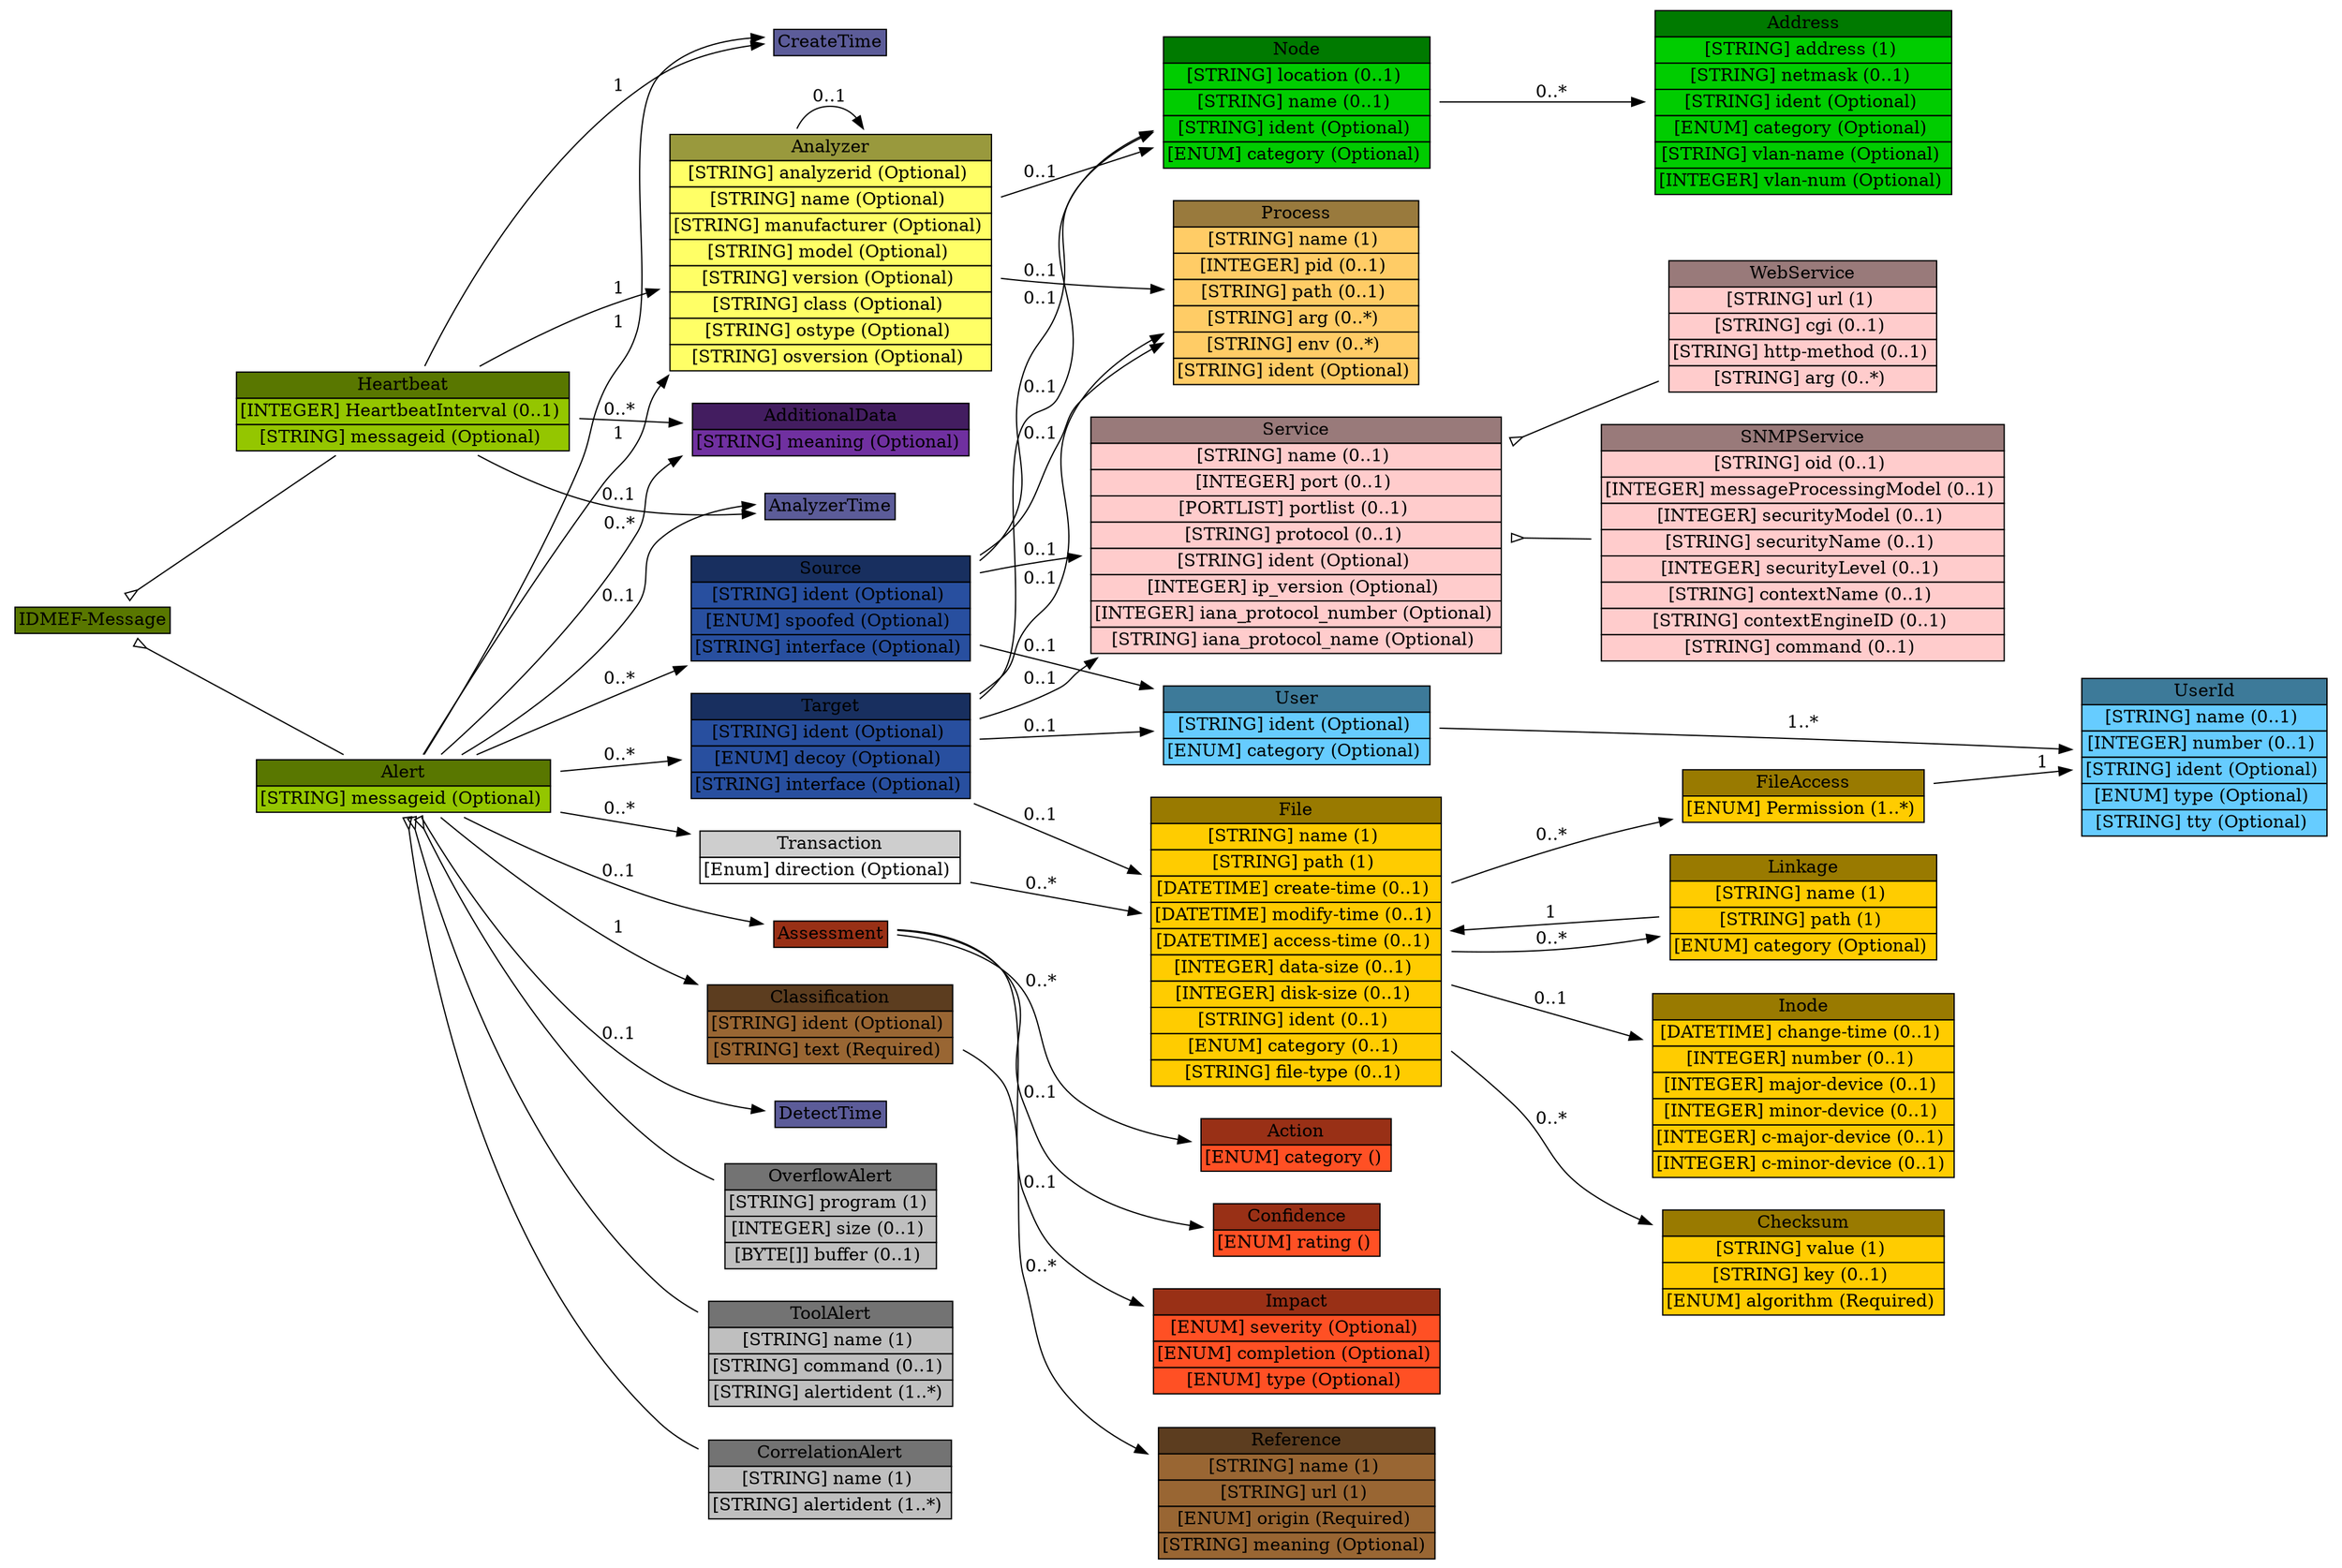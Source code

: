 digraph "IDMEF-Message" {
	graph [rankdir=LR];
	node [label="\N"];
	graph [bb="0,0,1806,1196"];
	"IDMEF-Message" [label=<<table BORDER="0" CELLBORDER="1" CELLSPACING="0"> <tr > <td BGCOLOR="#597700" HREF="#" TITLE="All IDMEF messages are instances of the IDMEF-Message class; it is the top-level class of the IDMEF data model, as well as the IDMEF DTD. There are currently two types (subclasses) of IDMEF-Message: Alert and Heartbeat. ">IDMEF-Message</td> </tr>" %</table>>, shape=plaintext, pos="66,763", width="1.8333", height="0.5"];
	Heartbeat [label=<<table BORDER="0" CELLBORDER="1" CELLSPACING="0"> <tr > <td BGCOLOR="#597700" HREF="#" TITLE="Analyzers use Heartbeat messages to indicate their current status to managers. Heartbeats are intended to be sent in a regular period, say, every ten minutes or every hour. The receipt of a Heartbeat message from an analyzer indicates to the manager that the analyzer is up and running; lack of a Heartbeat message (or more likely, lack of some number of consecutive Heartbeat messages) indicates that the analyzer or its network connection has failed. ">Heartbeat</td> </tr>" %<tr><td BGCOLOR="#94C600" HREF="#" TITLE="The interval in seconds at which heartbeats are generated.">[INTEGER] HeartbeatInterval (0..1) </td></tr>%<tr><td BGCOLOR="#94C600" HREF="#" TITLE="A unique identifier for the heartbeat; see Section 3.2.9.">[STRING] messageid (Optional) </td></tr>%</table>>, shape=plaintext, pos="306,879", width="3.7778", height="0.95833"];
	Analyzer [label=<<table BORDER="0" CELLBORDER="1" CELLSPACING="0"> <tr > <td BGCOLOR="#99993d" HREF="#" TITLE="The Analyzer class identifies the analyzer from which the Alert or Heartbeat message originates. Only one analyzer may be encoded for each alert or heartbeat, and that MUST be the analyzer at which the alert or heartbeat originated. Although the IDMEF data model does not prevent the use of hierarchical intrusion detection systems (where alerts get relayed up the tree), it does not provide any way to record the identity of the &quot;relay&quot; analyzers along the path from the originating analyzer to the manager that ultimately receives the alert. ">Analyzer</td> </tr>" %<tr><td BGCOLOR="#FFFF66" HREF="#" TITLE="(but see below).  A unique identifier for the analyzer; see Section 3.2.9.">[STRING] analyzerid (Optional) </td></tr>%<tr><td BGCOLOR="#FFFF66" HREF="#" TITLE="An explicit name for the analyzer that may be easier to understand than the analyzerid.">[STRING] name (Optional) </td></tr>%<tr><td BGCOLOR="#FFFF66" HREF="#" TITLE="The manufacturer of the analyzer software and/or hardware.">[STRING] manufacturer (Optional) </td></tr>%<tr><td BGCOLOR="#FFFF66" HREF="#" TITLE="The model name/number of the analyzer software and/or hardware.">[STRING] model (Optional) </td></tr>%<tr><td BGCOLOR="#FFFF66" HREF="#" TITLE="The version number of the analyzer software and/or hardware.">[STRING] version (Optional) </td></tr>%<tr><td BGCOLOR="#FFFF66" HREF="#" TITLE="The class of analyzer software and/or hardware.">[STRING] class (Optional) </td></tr>%<tr><td BGCOLOR="#FFFF66" HREF="#" TITLE="Operating system name.  On POSIX 1003.1 compliant systems, this is the value returned in utsname.sysname by the uname() system call, or the output of the &quot;uname -s&quot; command.">[STRING] ostype (Optional) </td></tr>%<tr><td BGCOLOR="#FFFF66" HREF="#" TITLE="Operating system version.  On POSIX 1003.1 compliant systems, this is the value returned in utsname.release by the uname() system call, or the output of the &quot;uname -r&quot; command.">[STRING] osversion (Optional) </td></tr>%</table>>, shape=plaintext, pos="638,995", width="3.6667", height="2.625"];
	"Node" [label=<<table BORDER="0" CELLBORDER="1" CELLSPACING="0"> <tr > <td BGCOLOR="#007a00" HREF="#" TITLE="The Node class is used to identify hosts and other network devices (routers, switches, etc.). ">Node</td> </tr>" %<tr><td BGCOLOR="#00CC00" HREF="#" TITLE="The location of the equipment.">[STRING] location (0..1) </td></tr>%<tr><td BGCOLOR="#00CC00" HREF="#" TITLE="The name of the equipment.  This information MUST be provided if no Address information is given.">[STRING] name (0..1) </td></tr>%<tr><td BGCOLOR="#00CC00" HREF="#" TITLE="A unique identifier for the node; see Section 3.2.9.">[STRING] ident (Optional) </td></tr>%<tr><td BGCOLOR="#00CC00" HREF="#" TITLE="The &quot;domain&quot; from which the name information was obtained, if relevant.  The permitted values for this attribute are shown in the table below.  The default value is &quot;unknown&quot;. (See also Section 10 for extensions to the table.)">[ENUM] category (Optional) </td></tr>%</table>>, shape=plaintext, pos="1001,1122", width="3.0278", height="1.5139"];
	Address [label=<<table BORDER="0" CELLBORDER="1" CELLSPACING="0"> <tr > <td BGCOLOR="#007a00" HREF="#" TITLE="The Address class is used to represent network, hardware, and application addresses. ">Address</td> </tr>" %<tr><td BGCOLOR="#00CC00" HREF="#" TITLE="The address information.  The format of this data is governed by the category attribute.">[STRING] address (1) </td></tr>%<tr><td BGCOLOR="#00CC00" HREF="#" TITLE="The network mask for the address, if appropriate.">[STRING] netmask (0..1) </td></tr>%<tr><td BGCOLOR="#00CC00" HREF="#" TITLE="A unique identifier for the address; see Section 3.2.9.">[STRING] ident (Optional) </td></tr>%<tr><td BGCOLOR="#00CC00" HREF="#" TITLE="The type of address represented.  The permitted values for this attribute are shown below.  The default value is &quot;unknown&quot;.  (See also Section 10.)">[ENUM] category (Optional) </td></tr>%<tr><td BGCOLOR="#00CC00" HREF="#" TITLE="The name of the Virtual LAN to which the address belongs.">[STRING] vlan-name (Optional) </td></tr>%<tr><td BGCOLOR="#00CC00" HREF="#" TITLE="The number of the Virtual LAN to which the address belongs.">[INTEGER] vlan-num (Optional) </td></tr>%</table>>, shape=plaintext, pos="1393,1122", width="3.3889", height="2.0694"];
	Process [label=<<table BORDER="0" CELLBORDER="1" CELLSPACING="0"> <tr > <td BGCOLOR="#997a3d" HREF="#" TITLE="The Process class is used to describe processes being executed on sources, targets, and analyzers. ">Process</td> </tr>" %<tr><td BGCOLOR="#FFCC66" HREF="#" TITLE="The name of the program being executed. This is a short name; path and argument information are provided elsewhere.">[STRING] name (1) </td></tr>%<tr><td BGCOLOR="#FFCC66" HREF="#" TITLE="The process identifier of the process.">[INTEGER] pid (0..1) </td></tr>%<tr><td BGCOLOR="#FFCC66" HREF="#" TITLE="The full path of the program being executed.">[STRING] path (0..1) </td></tr>%<tr><td BGCOLOR="#FFCC66" HREF="#" TITLE="A command-line argument to the program. Multiple arguments may be specified (they are assumed to have occurred in the same order they are provided) with multiple uses of arg.">[STRING] arg (0..*) </td></tr>%<tr><td BGCOLOR="#FFCC66" HREF="#" TITLE="An environment string associated with the process; generally of the format &quot;VARIABLE=value&quot;.  Multiple environment strings may be specified with multiple uses of env.">[STRING] env (0..*) </td></tr>%<tr><td BGCOLOR="#FFCC66" HREF="#" TITLE="A unique identifier for the process; see Section 3.2.9.">[STRING] ident (Optional) </td></tr>%</table>>, shape=plaintext, pos="1001,976", width="2.8611", height="2.0694"];
	CreateTime [label=<<table BORDER="0" CELLBORDER="1" CELLSPACING="0"> <tr > <td BGCOLOR="#5c5c99" HREF="#" TITLE="The CreateTime class is used to indicate the date and time the alert or heartbeat was created by the analyzer. ">CreateTime</td> </tr>" %</table>>, shape=plaintext, pos="638,1160", width="1.4167", height="0.5"];
	AnalyzerTime [label=<<table BORDER="0" CELLBORDER="1" CELLSPACING="0"> <tr > <td BGCOLOR="#5c5c99" HREF="#" TITLE="The AnalyzerTime class is used to indicate the current date and time on the analyzer. Its values should be filled in as late as possible in the message transmission process, ideally immediately before placing the message &quot;on the wire&quot;. ">AnalyzerTime</td> </tr>" %</table>>, shape=plaintext, pos="638,799", width="1.6389", height="0.5"];
	AdditionalData [label=<<table BORDER="0" CELLBORDER="1" CELLSPACING="0"> <tr > <td BGCOLOR="#431d60" HREF="#" TITLE="The AdditionalData class is used to provide information that cannot be represented by the data model. AdditionalData can be used to provide atomic data (integers, strings, etc.) in cases where only small amounts of additional information need to be sent; it can also be used to extend the data model and the DTD to support the transmission of complex data (such as packet headers). Detailed instructions for extending the data model and the DTD are provided in Section 5. ">AdditionalData</td> </tr>" %<tr><td BGCOLOR="#7030A0" HREF="#" TITLE="A string describing the meaning of the element content. These values will be vendor/implementation dependent; the method for ensuring that managers understand the strings sent by analyzers is outside the scope of this specification.  A list of acceptable meaning keywords is not within the scope of the document, although later versions may undertake to establish such a list.">[STRING] meaning (Optional) </td></tr>%</table>>, shape=plaintext, pos="638,859", width="3.1944", height="0.68056"];
	Alert [label=<<table BORDER="0" CELLBORDER="1" CELLSPACING="0"> <tr > <td BGCOLOR="#597700" HREF="#" TITLE="Generally, every time an analyzer detects an event that it has been configured to look for, it sends an Alert message to its manager(s). Depending on the analyzer, an Alert message may correspond to a single detected event or multiple detected events. Alerts occur asynchronously in response to outside events. ">Alert</td> </tr>" %<tr><td BGCOLOR="#94C600" HREF="#" TITLE="A unique identifier for the alert; see Section 3.2.9.">[STRING] messageid (Optional) </td></tr>%</table>>, shape=plaintext, pos="306,581", width="3.3611", height="0.68056"];
	OverflowAlert [label=<<table BORDER="0" CELLBORDER="1" CELLSPACING="0"> <tr > <td BGCOLOR="#737373" HREF="#" TITLE="The OverflowAlert carries additional information related to buffer overflow attacks. It is intended to enable an analyzer to provide the details of the overflow attack itself. ">OverflowAlert</td> </tr>" %<tr><td BGCOLOR="#BFBFBF" HREF="#" TITLE="The program that the overflow attack attempted to run (NOTE: this is not the program that was attacked).">[STRING] program (1) </td></tr>%<tr><td BGCOLOR="#BFBFBF" HREF="#" TITLE="The size, in bytes, of the overflow (i.e., the number of bytes the attacker sent).">[INTEGER] size (0..1) </td></tr>%<tr><td BGCOLOR="#BFBFBF" HREF="#" TITLE="Some or all of the overflow data itself (dependent on how much the analyzer can capture).">[BYTE[]] buffer (0..1) </td></tr>%</table>>, shape=plaintext, pos="638,247", width="2.4722", height="1.2361"];
	ToolAlert [label=<<table BORDER="0" CELLBORDER="1" CELLSPACING="0"> <tr > <td BGCOLOR="#737373" HREF="#" TITLE="The ToolAlert class carries additional information related to the use of attack tools or malevolent programs such as Trojan horses and can be used by the analyzer when it is able to identify these tools. It is intended to group one or more previously-sent alerts together, to say &quot;these alerts were all the result of someone using this tool&quot;. ">ToolAlert</td> </tr>" %<tr><td BGCOLOR="#BFBFBF" HREF="#" TITLE="The reason for grouping the alerts together, for example, the name of a particular tool.">[STRING] name (1) </td></tr>%<tr><td BGCOLOR="#BFBFBF" HREF="#" TITLE="The command or operation that the tool was asked to perform, for example, a BackOrifice ping.">[STRING] command (0..1) </td></tr>%<tr><td BGCOLOR="#BFBFBF" HREF="#" TITLE="The list of alert identifiers that are related to this alert.  Because alert identifiers are only unique across the alerts sent by a single analyzer, the optional &quot;analyzerid&quot; attribute of &quot;alertident&quot; should be used to identify the analyzer that a particular alert came from.  If the &quot;analyzerid&quot; is not provided, the alert is assumed to have come from the same analyzer that is sending the ToolAlert.">[STRING] alertident (1..*) </td></tr>%</table>>, shape=plaintext, pos="638,141", width="2.8333", height="1.2361"];
	CorrelationAlert [label=<<table BORDER="0" CELLBORDER="1" CELLSPACING="0"> <tr > <td BGCOLOR="#737373" HREF="#" TITLE="The CorrelationAlert class carries additional information related to the correlation of alert information. It is intended to group one or more previously-sent alerts together, to say &quot;these alerts are all related&quot;. ">CorrelationAlert</td> </tr>" %<tr><td BGCOLOR="#BFBFBF" HREF="#" TITLE="The reason for grouping the alerts together, for example, a particular correlation method.">[STRING] name (1) </td></tr>%<tr><td BGCOLOR="#BFBFBF" HREF="#" TITLE="The list of alert identifiers that are related to this alert.  Because alert identifiers are only unique across the alerts sent by a single analyzer, the optional &quot;analyzerid&quot; attribute of &quot;alertident&quot; should be used to identify the analyzer that a particular alert came from.  If the &quot;analyzerid&quot; is not provided, the alert is assumed to have come from the same analyzer that is sending the CorrelationAlert.">[STRING] alertident (1..*) </td></tr>%</table>>, shape=plaintext, pos="638,45", width="2.8333", height="0.95833"];
	Classification [label=<<table BORDER="0" CELLBORDER="1" CELLSPACING="0"> <tr > <td BGCOLOR="#5c3d1f" HREF="#" TITLE="The Classification class provides the &quot;name&quot; of an alert, or other information allowing the manager to determine what it is. This name is chosen by the alert provider. ">Classification</td> </tr>" %<tr><td BGCOLOR="#996633" HREF="#" TITLE="A unique identifier for this classification; see Section 3.2.9.">[STRING] ident (Optional) </td></tr>%<tr><td BGCOLOR="#996633" HREF="#" TITLE="A vendor-provided string identifying the Alert message.">[STRING] text (Required) </td></tr>%</table>>, shape=plaintext, pos="638,397", width="2.8611", height="0.95833"];
	Reference [label=<<table BORDER="0" CELLBORDER="1" CELLSPACING="0"> <tr > <td BGCOLOR="#5c3d1f" HREF="#" TITLE="The Reference class provides the &quot;name&quot; of an alert, or other information allowing the manager to determine what it is. ">Reference</td> </tr>" %<tr><td BGCOLOR="#996633" HREF="#" TITLE="The name of the alert, from one of the origins listed below.">[STRING] name (1) </td></tr>%<tr><td BGCOLOR="#996633" HREF="#" TITLE="A URL at which the manager (or the human operator of the manager) can find additional information about the alert.  The document pointed to by the URL may include an in-depth description of the attack, appropriate countermeasures, or other information deemed relevant by the vendor.">[STRING] url (1) </td></tr>%<tr><td BGCOLOR="#996633" HREF="#" TITLE="The source from which the name of the alert originates. The permitted values for this attribute are shown below.  The default value is &quot;unknown&quot;.  (See also Section 10.)">[ENUM] origin (Required) </td></tr>%<tr><td BGCOLOR="#996633" HREF="#" TITLE="The meaning of the reference, as understood by the alert provider.  This field is only valid if the value of the &lt;origin&gt; attribute is set to &quot;vendor-specific&quot; or &quot;user-specific&quot;.">[STRING] meaning (Optional) </td></tr>%</table>>, shape=plaintext, pos="1001,54", width="3.1944", height="1.5139"];
	DetectTime [label=<<table BORDER="0" CELLBORDER="1" CELLSPACING="0"> <tr > <td BGCOLOR="#5c5c99" HREF="#" TITLE="The DetectTime class is used to indicate the date and time that the event(s) producing an alert was detected by the analyzer. In the case of more than one event, it is the time that the first event was detected. (This may or may not be the same time as CreateTime; analyzers are not required to send alerts immediately upon detection). ">DetectTime</td> </tr>" %</table>>, shape=plaintext, pos="638,327", width="1.4167", height="0.5"];
	Source [label=<<table BORDER="0" CELLBORDER="1" CELLSPACING="0"> <tr > <td BGCOLOR="#182f5f" HREF="#" TITLE="The Source class contains information about the possible source(s) of the event(s) that generated an alert. An event may have more than one source (e.g., in a distributed denial-of-service attack). ">Source</td> </tr>" %<tr><td BGCOLOR="#284F9F" HREF="#" TITLE="A unique identifier for this source; see Section 3.2.9.">[STRING] ident (Optional) </td></tr>%<tr><td BGCOLOR="#284F9F" HREF="#" TITLE="An indication of whether the source is, as far as the analyzer can determine, a spoofed address used for hiding the real origin of the attack.  The permitted values for this attribute are shown below.  The default value is &quot;unknown&quot;.  (See also Section 10.)">[ENUM] spoofed (Optional) </td></tr>%<tr><td BGCOLOR="#284F9F" HREF="#" TITLE="May be used by a network-based analyzer with multiple interfaces to indicate which interface this source was seen on.">[STRING] interface (Optional) </td></tr>%</table>>, shape=plaintext, pos="638,719", width="3.1944", height="1.2361"];
	User [label=<<table BORDER="0" CELLBORDER="1" CELLSPACING="0"> <tr > <td BGCOLOR="#3d7a99" HREF="#" TITLE="The User class is used to describe users. It is primarily used as a &quot;container&quot; class for the UserId aggregate class, as shown in Figure 16. ">User</td> </tr>" %<tr><td BGCOLOR="#66CCFF" HREF="#" TITLE="A unique identifier for the user; see Section 3.2.9.">[STRING] ident (Optional) </td></tr>%<tr><td BGCOLOR="#66CCFF" HREF="#" TITLE="The type of user represented.  The permitted values for this attribute are shown below.  The default value is &quot;unknown&quot;. (See also Section 10.)">[ENUM] category (Optional) </td></tr>%</table>>, shape=plaintext, pos="1001,644", width="3.0278", height="0.95833"];
	UserId [label=<<table BORDER="0" CELLBORDER="1" CELLSPACING="0"> <tr > <td BGCOLOR="#3d7a99" HREF="#" TITLE="The UserId class provides specific information about a user. More than one UserId can be used within the User class to indicate attempts to transition from one user to another, or to provide complete information about a user&#39;s (or process&#39;) privileges. ">UserId</td> </tr>" %<tr><td BGCOLOR="#66CCFF" HREF="#" TITLE="A user or group name.">[STRING] name (0..1) </td></tr>%<tr><td BGCOLOR="#66CCFF" HREF="#" TITLE="A user or group number.">[INTEGER] number (0..1) </td></tr>%<tr><td BGCOLOR="#66CCFF" HREF="#" TITLE="A unique identifier for the user id, see Section 3.2.9.">[STRING] ident (Optional) </td></tr>%<tr><td BGCOLOR="#66CCFF" HREF="#" TITLE="The type of user information represented.  The permitted values for this attribute are shown below.  The default value is &quot;original-user&quot;.  (See also Section 10.)">[ENUM] type (Optional) </td></tr>%<tr><td BGCOLOR="#66CCFF" HREF="#" TITLE="The tty the user is using.">[STRING] tty (Optional) </td></tr>%</table>>, shape=plaintext, pos="1703,626", width="2.8611", height="1.7917"];
	Service [label=<<table BORDER="0" CELLBORDER="1" CELLSPACING="0"> <tr > <td BGCOLOR="#997a7a" HREF="#" TITLE="The Service class describes network services on sources and targets. It can identify services by name, port, and protocol. When Service occurs as an aggregate class of Source, it is understood that the service is one from which activity of interest is originating; and that the service is &quot;attached&quot; to the Node, Process, and User information also contained in Source. Likewise, when Service occurs as an aggregate class of Target, it is understood that the service is one to which activity of interest is being directed; and that the service is &quot;attached&quot; to the Node, Process, and User information also contained in Target. If Service occurs in both Source and Target, then information in both locations should be the same. If information is the same in both locations and implementers wish to carry it in only one location, they should specify it as an aggregate of the Target class. ">Service</td> </tr>" %<tr><td BGCOLOR="#FFCCCC" HREF="#" TITLE="The name of the service.  Whenever possible, the name from the IANA list of well-known ports SHOULD be used.">[STRING] name (0..1) </td></tr>%<tr><td BGCOLOR="#FFCCCC" HREF="#" TITLE="The port number being used.">[INTEGER] port (0..1) </td></tr>%<tr><td BGCOLOR="#FFCCCC" HREF="#" TITLE="A list of port numbers being used; see Section 3.2.8 for formatting rules.  If a portlist is given, the iana_protocol_number and iana_protocol_name MUST apply to all the elements of the list.">[PORTLIST] portlist (0..1) </td></tr>%<tr><td BGCOLOR="#FFCCCC" HREF="#" TITLE="Additional information about the protocol being used.  The intent of the protocol field is to carry additional information related to the protocol being used when the &lt;Service&gt; attributes iana_protocol_number or/and iana_protocol_name are filed.">[STRING] protocol (0..1) </td></tr>%<tr><td BGCOLOR="#FFCCCC" HREF="#" TITLE="A unique identifier for the service; see Section 3.2.9.">[STRING] ident (Optional) </td></tr>%<tr><td BGCOLOR="#FFCCCC" HREF="#" TITLE="The IP version number.">[INTEGER] ip_version (Optional) </td></tr>%<tr><td BGCOLOR="#FFCCCC" HREF="#" TITLE="The IANA protocol number.">[INTEGER] iana_protocol_number (Optional) </td></tr>%<tr><td BGCOLOR="#FFCCCC" HREF="#" TITLE="The IANA protocol name.">[STRING] iana_protocol_name (Optional) </td></tr>%</table>>, shape=plaintext, pos="1001,790", width="4.6111", height="2.625"];
	WebService [label=<<table BORDER="0" CELLBORDER="1" CELLSPACING="0"> <tr > <td BGCOLOR="#997a7a" HREF="#" TITLE="The WebService class carries additional information related to web traffic. ">WebService</td> </tr>" %<tr><td BGCOLOR="#FFCCCC" HREF="#" TITLE="The URL in the request.">[STRING] url (1) </td></tr>%<tr><td BGCOLOR="#FFCCCC" HREF="#" TITLE="The CGI script in the request, without arguments.">[STRING] cgi (0..1) </td></tr>%<tr><td BGCOLOR="#FFCCCC" HREF="#" TITLE="The HTTP method (PUT, GET) used in the request.">[STRING] http-method (0..1) </td></tr>%<tr><td BGCOLOR="#FFCCCC" HREF="#" TITLE="The arguments to the CGI script.">[STRING] arg (0..*) </td></tr>%</table>>, shape=plaintext, pos="1393,948", width="3.1389", height="1.5139"];
	SNMPService [label=<<table BORDER="0" CELLBORDER="1" CELLSPACING="0"> <tr > <td BGCOLOR="#997a7a" HREF="#" TITLE="The SNMPService class carries additional information related to SNMP traffic. The aggregate classes composing SNMPService must be interpreted as described in RFC 3411 [15] and RFC 3584 [16]. ">SNMPService</td> </tr>" %<tr><td BGCOLOR="#FFCCCC" HREF="#" TITLE="The object identifier in the request.">[STRING] oid (0..1) </td></tr>%<tr><td BGCOLOR="#FFCCCC" HREF="#" TITLE="The SNMP version, typically 0 for SNMPv1, 1 for SNMPv2c, 2 for SNMPv2u and SNMPv2*, and 3 for SNMPv3; see RFC 3411 [15] Section 5 for appropriate values.">[INTEGER] messageProcessingModel (0..1) </td></tr>%<tr><td BGCOLOR="#FFCCCC" HREF="#" TITLE="The identification of the security model in use, typically 0 for any, 1 for SNMPv1, 2 for SNMPv2c, and 3 for USM; see RFC 3411 [15] Section 5 for appropriate values.">[INTEGER] securityModel (0..1) </td></tr>%<tr><td BGCOLOR="#FFCCCC" HREF="#" TITLE="The object&#39;s security name; see RFC 3411 [15] Section 3.2.2.">[STRING] securityName (0..1) </td></tr>%<tr><td BGCOLOR="#FFCCCC" HREF="#" TITLE="The security level of the SNMP request; see RFC 3411 [15] Section 3.4.3.">[INTEGER] securityLevel (0..1) </td></tr>%<tr><td BGCOLOR="#FFCCCC" HREF="#" TITLE="The object&#39;s context name; see RFC 3411 [15] Section 3.3.3.">[STRING] contextName (0..1) </td></tr>%<tr><td BGCOLOR="#FFCCCC" HREF="#" TITLE="The object&#39;s context engine identifier; see RFC 3411 [15] Section 3.3.2.">[STRING] contextEngineID (0..1) </td></tr>%<tr><td BGCOLOR="#FFCCCC" HREF="#" TITLE="The command sent to the SNMP server (GET, SET, etc.).">[STRING] command (0..1) </td></tr>%</table>>, shape=plaintext, pos="1393,782", width="4.4444", height="2.625"];
	Target [label=<<table BORDER="0" CELLBORDER="1" CELLSPACING="0"> <tr > <td BGCOLOR="#182f5f" HREF="#" TITLE="The Target class contains information about the possible target(s) of the event(s) that generated an alert. An event may have more than one target (e.g., in the case of a port sweep). ">Target</td> </tr>" %<tr><td BGCOLOR="#284F9F" HREF="#" TITLE="A unique identifier for this target, see Section 3.2.9.">[STRING] ident (Optional) </td></tr>%<tr><td BGCOLOR="#284F9F" HREF="#" TITLE="An indication of whether the target is, as far as the analyzer can determine, a decoy.  The permitted values for this attribute are shown below.  The default value is &quot;unknown&quot;.  (See also Section 10.)">[ENUM] decoy (Optional) </td></tr>%<tr><td BGCOLOR="#284F9F" HREF="#" TITLE="May be used by a network-based analyzer with multiple interfaces to indicate which interface this target was seen on.">[STRING] interface (Optional) </td></tr>%</table>>, shape=plaintext, pos="638,613", width="3.1944", height="1.2361"];
	File [label=<<table BORDER="0" CELLBORDER="1" CELLSPACING="0"> <tr > <td BGCOLOR="#997a00" HREF="#" TITLE="The File class provides specific information about a file or other file-like object that has been created, deleted, or modified on the target. The description can provide either the file settings prior to the event or the file settings at the time of the event, as specified using the &quot;category&quot; attribute. ">File</td> </tr>" %<tr><td BGCOLOR="#FFCC00" HREF="#" TITLE="The name of the file to which the alert applies, not including the path to the file.">[STRING] name (1) </td></tr>%<tr><td BGCOLOR="#FFCC00" HREF="#" TITLE="The full path to the file, including the name.  The path name should be represented in as &quot;universal&quot; a manner as possible, to facilitate processing of the alert.">[STRING] path (1) </td></tr>%<tr><td BGCOLOR="#FFCC00" HREF="#" TITLE="Time the file was created.  Note that this is *not* the Unix &quot;st_ctime&quot; file attribute (which is not file creation time).  The Unix &quot;st_ctime&quot; attribute is contained in the &quot;Inode&quot; class.">[DATETIME] create-time (0..1) </td></tr>%<tr><td BGCOLOR="#FFCC00" HREF="#" TITLE="Time the file was last modified.">[DATETIME] modify-time (0..1) </td></tr>%<tr><td BGCOLOR="#FFCC00" HREF="#" TITLE="Time the file was last accessed.">[DATETIME] access-time (0..1) </td></tr>%<tr><td BGCOLOR="#FFCC00" HREF="#" TITLE="The size of the data, in bytes.  Typically what is meant when referring to file size.  On Unix UFS file systems, this value corresponds to stat.st_size.  On Windows NTFS, this value corresponds to Valid Data Length (VDL).">[INTEGER] data-size (0..1) </td></tr>%<tr><td BGCOLOR="#FFCC00" HREF="#" TITLE="The physical space on disk consumed by the file, in bytes.  On Unix UFS file systems, this value corresponds to 512 * stat.st_blocks.  On Windows NTFS, this value corresponds to End of File (EOF).">[INTEGER] disk-size (0..1) </td></tr>%<tr><td BGCOLOR="#FFCC00" HREF="#" TITLE="A unique identifier for this file; see Section 3.2.9.">[STRING] ident (0..1) </td></tr>%<tr><td BGCOLOR="#FFCC00" HREF="#" TITLE="The type of file system the file resides on.  This attribute governs how path names and other attributes are interpreted.">[ENUM] category (0..1) </td></tr>%<tr><td BGCOLOR="#FFCC00" HREF="#" TITLE="The type of file, as a mime-type.">[STRING] file-type (0..1) </td></tr>%</table>>, shape=plaintext, pos="1001,478", width="3.3333", height="3.1806"];
	FileAccess [label=<<table BORDER="0" CELLBORDER="1" CELLSPACING="0"> <tr > <td BGCOLOR="#997a00" HREF="#" TITLE="The FileAccess class represents the access permissions on a file. The representation is intended to be useful across operating systems. ">FileAccess</td> </tr>" %<tr><td BGCOLOR="#FFCC00" HREF="#" TITLE="Level of access allowed.  The permitted values are shown below.  There is no default value.  (See also Section 10.)">[ENUM] Permission (1..*) </td></tr>%</table>>, shape=plaintext, pos="1393,589", width="2.75", height="0.68056"];
	Linkage [label=<<table BORDER="0" CELLBORDER="1" CELLSPACING="0"> <tr > <td BGCOLOR="#997a00" HREF="#" TITLE="The Linkage class represents file system connections between the file described in the &lt;File&gt; element and other objects in the file system. For example, if the &lt;File&gt; element is a symbolic link or shortcut, then the &lt;Linkage&gt; element should contain the name of the object the link points to. Further information can be provided about the object in the &lt;Linkage&gt; element with another &lt;File&gt; element, if appropriate. ">Linkage</td> </tr>" %<tr><td BGCOLOR="#FFCC00" HREF="#" TITLE="The name of the file system object, not including the path.">[STRING] name (1) </td></tr>%<tr><td BGCOLOR="#FFCC00" HREF="#" TITLE="The full path to the file system object, including the name.  The path name should be represented in as &quot;universal&quot; a manner as possible, to facilitate processing of the alert.">[STRING] path (1) </td></tr>%<tr><td BGCOLOR="#FFCC00" HREF="#" TITLE="Section 10.)">[ENUM] category (Optional) </td></tr>%</table>>, shape=plaintext, pos="1393,503", width="3.0278", height="1.2361"];
	Inode [label=<<table BORDER="0" CELLBORDER="1" CELLSPACING="0"> <tr > <td BGCOLOR="#997a00" HREF="#" TITLE="The Inode class is used to represent the additional information contained in a Unix file system i-node. ">Inode</td> </tr>" %<tr><td BGCOLOR="#FFCC00" HREF="#" TITLE="The time of the last inode change, given by the st_ctime element of &quot;struct stat&quot;.">[DATETIME] change-time (0..1) </td></tr>%<tr><td BGCOLOR="#FFCC00" HREF="#" TITLE="The inode number.">[INTEGER] number (0..1) </td></tr>%<tr><td BGCOLOR="#FFCC00" HREF="#" TITLE="The major device number of the device the file resides on.">[INTEGER] major-device (0..1) </td></tr>%<tr><td BGCOLOR="#FFCC00" HREF="#" TITLE="The minor device number of the device the file resides on.">[INTEGER] minor-device (0..1) </td></tr>%<tr><td BGCOLOR="#FFCC00" HREF="#" TITLE="The major device of the file itself, if it is a character special device.">[INTEGER] c-major-device (0..1) </td></tr>%<tr><td BGCOLOR="#FFCC00" HREF="#" TITLE="The minor device of the file itself, if it is a character special device.">[INTEGER] c-minor-device (0..1) </td></tr>%</table>>, shape=plaintext, pos="1393,367", width="3.4444", height="2.0694"];
	Checksum [label=<<table BORDER="0" CELLBORDER="1" CELLSPACING="0"> <tr > <td BGCOLOR="#997a00" HREF="#" TITLE="The Checksum class represents checksum information associated with the file. This checksum information can be provided by file integrity checkers, among others. ">Checksum</td> </tr>" %<tr><td BGCOLOR="#FFCC00" HREF="#" TITLE="The value of the checksum.">[STRING] value (1) </td></tr>%<tr><td BGCOLOR="#FFCC00" HREF="#" TITLE="The key to the checksum, if appropriate.">[STRING] key (0..1) </td></tr>%<tr><td BGCOLOR="#FFCC00" HREF="#" TITLE="default value.  (See also Section 10.)">[ENUM] algorithm (Required) </td></tr>%</table>>, shape=plaintext, pos="1393,231", width="3.1389", height="1.2361"];
	Transaction [label=<<table BORDER="0" CELLBORDER="1" CELLSPACING="0"> <tr > <td BGCOLOR="#CECECE" HREF="#" TITLE="The Transaction class contains specific information about the data exchange during the attack.">Transaction</td> </tr>" %<tr><td HREF="#" TITLE="Direction of the attack source &lt;-&gt; target">[Enum] direction (Optional) </td></tr>%</table>>, shape=plaintext, pos="638,527", width=3, height="0.68056"];
	Assessment [label=<<table BORDER="0" CELLBORDER="1" CELLSPACING="0"> <tr > <td BGCOLOR="#993016" HREF="#" TITLE="The Assessment class is used to provide the analyzer&#39;s assessment of an event -- its impact, actions taken in response, and confidence. ">Assessment</td> </tr>" %</table>>, shape=plaintext, pos="638,467", width="1.4444", height="0.5"];
	Impact [label=<<table BORDER="0" CELLBORDER="1" CELLSPACING="0"> <tr > <td BGCOLOR="#993016" HREF="#" TITLE="The Impact class is used to provide the analyzer&#39;s assessment of the impact of the event on the target(s). It is represented in the IDMEF DTD as follows: ">Impact</td> </tr>" %<tr><td BGCOLOR="#FF5024" HREF="#" TITLE="Section 10.)">[ENUM] severity (Optional) </td></tr>%<tr><td BGCOLOR="#FF5024" HREF="#" TITLE="Section 10.)">[ENUM] completion (Optional) </td></tr>%<tr><td BGCOLOR="#FF5024" HREF="#" TITLE="value is &quot;other&quot;.  (See also Section 10.)">[ENUM] type (Optional) </td></tr>%</table>>, shape=plaintext, pos="1001,170", width="3.25", height="1.2361"];
	Action [label=<<table BORDER="0" CELLBORDER="1" CELLSPACING="0"> <tr > <td BGCOLOR="#993016" HREF="#" TITLE="The Action class is used to describe any actions taken by the analyzer in response to the event. Is is represented in the IDMEF DTD as follows: ">Action</td> </tr>" %<tr><td BGCOLOR="#FF5024" HREF="#" TITLE="The default value is &quot;other&quot;.  (See also Section 10.)">[ENUM] category () </td></tr>%</table>>, shape=plaintext, pos="1001,322", width="2.2222", height="0.68056"];
	Confidence [label=<<table BORDER="0" CELLBORDER="1" CELLSPACING="0"> <tr > <td BGCOLOR="#993016" HREF="#" TITLE="The Confidence class is used to represent the analyzer&#39;s best estimate of the validity of its analysis. It is represented in the IDMEF DTD as follows: ">Confidence</td> </tr>" %<tr><td BGCOLOR="#FF5024" HREF="#" TITLE="also Section 10.)">[ENUM] rating () </td></tr>%</table>>, shape=plaintext, pos="1001,256", width="1.9444", height="0.68056"];
	"Node" -> Address [label="0..*", pos="e,1270.2,1122 1110.7,1122 1157,1122 1211.4,1122 1259.9,1122", lp="1200,1130.5"];
	Analyzer -> "Node" [label="0..1", pos="e,891.39,1083.7 770.08,1041.2 806.64,1054 846.11,1067.8 881.89,1080.3", lp="802,1062.5"];
	Analyzer -> Process [label="0..1", pos="e,897.75,981.4 770.08,988.09 808.53,986.07 850.18,983.89 887.38,981.95", lp="802,995.5"];
	Analyzer -> Analyzer [label="0..1", pos="e,664.06,1089.4 611.94,1089.4 616.82,1100.1 625.51,1107 638,1107 646.78,1107 653.69,1103.6 658.71,1097.8", lp="638,1115.5"];
	Heartbeat -> Analyzer [label=1, pos="e,505.67,971.65 363.22,913.03 391.53,928.64 426.71,946.24 460,958 471.51,962.06 483.6,965.74 495.84,969.06", lp="474,974.5"];
	Heartbeat -> CreateTime [label=1, pos="e,586.37,1157.8 322.75,913.29 351.83,968.94 417.15,1078.2 506,1133 526.9,1145.9 552.85,1152.8 576.2,1156.4", lp="474,1126.5"];
	Heartbeat -> AnalyzerTime [label="0..1", pos="e,578.63,792.5 357.39,844.91 386.24,827.81 423.66,808.89 460,800 495.09,791.42 535.26,790.47 568.54,791.97", lp="474,808.5"];
	Heartbeat -> AdditionalData [label="0..*", pos="e,522.96,865.93 442.47,870.78 465.77,869.38 489.86,867.92 512.84,866.54", lp="474,878.5"];
	"IDMEF-Message" -> Heartbeat [dir=back, arrowtail=invempty, pos="s,103.5,781.12 112.52,785.48 147.42,802.35 195.8,825.74 235.45,844.9"];
	Alert -> OverflowAlert [dir=back, arrowtail=invempty, pos="s,317.19,556.75 321.63,547.66 350.38,489.68 416.93,369.8 506,300 518.63,290.1 533.36,281.81 548.31,274.95"];
	Alert -> ToolAlert [dir=back, arrowtail=invempty, pos="s,312.05,556.93 314.73,547.19 335.48,473.17 394.56,295.31 506,194 514.68,186.11 524.68,179.32 535.22,173.5"];
	Alert -> CorrelationAlert [dir=back, arrowtail=invempty, pos="s,308.64,556.98 309.96,546.93 322.07,458.18 366.72,217.8 506,88 514.55,80.031 524.6,73.538 535.27,68.247"];
	Alert -> Analyzer [label=1, pos="e,513.15,900.91 320.12,605.29 345.92,649.03 403.27,743.36 460,817 471.33,831.71 478.12,832.28 488,848 499.25,865.88 493.24,875.16\
 506,892 506.29,892.38 506.57,892.75 506.86,893.13", lp="474,856.5"];
	Alert -> CreateTime [label=1, pos="e,586.32,1163.2 320.79,605.27 347.5,649.81 404.5,748.08 442,836 452.09,859.66 449.24,867.64 460,891 470.01,912.74 480.49,914.27 \
488,937 501.72,978.53 476.82,1100.4 506,1133 523.42,1152.5 550.74,1160.1 576.02,1162.5", lp="474,945.5"];
	Classification -> Reference [label="0..*", pos="e,885.87,83.75 741.26,376.63 752.18,370.85 762.14,363.45 770,354 789.62,330.38 779.49,246.5 788,217 801.56,170 798.21,150.35 834\
,117 846.41,105.43 861.15,95.931 876.66,88.141", lp="802,225.5"];
	Alert -> Classification [label=1, pos="e,534.82,427.26 334.39,556.8 371.66,526.05 440.1,473.02 506,440 512.15,436.92 518.58,433.99 525.13,431.21", lp="474,471.5"];
	Alert -> DetectTime [label="0..1", pos="e,586.38,329.85 319.78,556.86 348.08,509.64 417.61,405.22 506,354 527.16,341.74 553.04,334.99 576.27,331.3", lp="474,390.5"];
	Alert -> AnalyzerTime [label="0..1", pos="e,578.92,799.6 352.78,605.07 393.91,628.46 452.57,667.66 488,717 503,737.89 486.8,754.88 506,772 523.11,787.25 546.46,794.79 568.77\
,798.27", lp="474,725.5"];
	Source -> "Node" [label="0..1", pos="e,891.07,1098.7 753.6,755.53 759.72,760.36 765.28,765.82 770,772 811.85,826.75 763.5,861.59 788,926 795.72,946.28 807.53,946.02 \
816,966 832.43,1004.8 806.86,1026.8 834,1059 846.76,1074.1 863.55,1085.6 881.56,1094.4", lp="802,974.5"];
	User -> UserId [label="1..*", pos="e,1599.7,631.32 1110.5,642.68 1227.3,641.05 1417.8,637.77 1582,632 1584.5,631.91 1587.1,631.82 1589.7,631.72", lp="1393,649.5"];
	Source -> User [label="0..1", pos="e,891.49,666.63 753.85,695.06 794.59,686.65 840.42,677.18 881.45,668.7", lp="802,694.5"];
	Source -> Process [label="0..1", pos="e,897.72,937.22 753.7,759.44 759.47,763.28 764.95,767.46 770,772 792.61,792.35 812.22,871.76 834,893 849.78,908.39 868.98,921.46\
 888.66,932.36", lp="802,870.5"];
	Service -> WebService [dir=back, arrowtail=invempty, pos="s,1167.7,858.96 1177.1,862.79 1195.6,870.33 1214.2,877.85 1232,885 1247.5,891.2 1263.8,897.68 1279.9,904.01"];
	Service -> SNMPService [dir=back, arrowtail=invempty, pos="s,1167.5,786.6 1177.6,786.4 1195.9,786.02 1214.3,785.65 1232.3,785.28"];
	Source -> Service [label="0..1", pos="e,834.35,769.56 753.9,753.15 765.37,756.02 776.88,758.7 788,761 799.82,763.45 812.06,765.74 824.42,767.88", lp="802,774.5"];
	Alert -> Source [label="0..*", pos="e,527.73,674.92 361.91,605.12 401.95,622.3 457.18,645.83 506,666 510.09,667.69 514.25,669.4 518.46,671.13", lp="474,665.5"];
	Target -> "Node" [label="0..1", pos="e,891.35,1100.1 753.55,649.12 759.72,654.05 765.31,659.64 770,666 798.74,704.93 765.07,840.39 788,883 795.5,896.94 808.27,891.19\
 816,905 849.68,965.12 791.58,1004.7 834,1059 846.54,1075.1 863.66,1087 882.17,1095.9", lp="802,913.5"];
	Target -> User [label="0..1", pos="e,891.23,624.92 753.97,612.72 774.65,613.31 795.98,614.32 816,616 837.19,617.77 859.65,620.47 881.33,623.51", lp="802,624.5"];
	Target -> Process [label="0..1", pos="e,897.77,944.28 753.79,652.79 759.57,656.8 765.03,661.19 770,666 784.29,679.85 777.45,690.12 788,707 798.2,723.31 808.33,722.36 \
816,740 843.32,802.78 794.59,837.01 834,893 847.78,912.58 867.53,927.77 888.65,939.47", lp="802,748.5"];
	Target -> Service [label="0..1", pos="e,844.09,695.84 753.53,633.57 775.44,640.67 797.33,650.21 816,663 827,670.53 824.15,678.01 834,687 834.82,687.75 835.64,688.49 836.47\
,689.23", lp="802,671.5"];
	FileAccess -> UserId [label=1, pos="e,1599.9,613.7 1492.8,600.91 1523.7,604.6 1558,608.69 1589.7,612.48", lp="1577,619.5"];
	File -> FileAccess [label="0..*", pos="e,1293.4,570.58 1121.2,521.73 1156.6,533.75 1195.6,546.17 1232,556 1248.5,560.45 1266,564.62 1283.3,568.4", lp="1200,559.5"];
	Linkage -> File [label=1, pos="e,1121,485.65 1283.5,496.02 1236.2,493 1180.5,489.45 1131.1,486.3", lp="1200,500.5"];
	File -> Linkage [label="0..*", pos="e,1283.2,479.49 1121.1,468.09 1151.5,467.07 1184,467.25 1214,470 1233.2,471.76 1253.5,474.56 1273.2,477.81", lp="1200,478.5"];
	File -> Inode [label="0..1", pos="e,1268.7,402.19 1121,444.02 1164.6,431.67 1214.2,417.63 1259,404.96", lp="1200,431.5"];
	File -> Checksum [label="0..*", pos="e,1279.1,260.18 1121,394.18 1137.2,381.56 1153.3,368.3 1168,355 1199.5,326.48 1196.4,307.2 1232,284 1243.6,276.44 1256.4,269.86 \
1269.5,264.17", lp="1200,343.5"];
	Target -> File [label="0..1", pos="e,880.94,522.65 753.85,569.91 791.25,556.01 832.94,540.5 871.27,526.25", lp="802,562.5"];
	Alert -> Target [label="0..*", pos="e,522.31,601.85 427.27,592.69 454.9,595.35 484.32,598.19 512.14,600.87", lp="474,606.5"];
	Transaction -> File [label="0..*", pos="e,880.76,494.23 746.42,512.36 785.5,507.09 830.01,501.08 870.77,495.58", lp="802,514.5"];
	Alert -> Transaction [label="0..*", pos="e,529.96,544.57 427.27,561.28 457.47,556.36 489.82,551.1 519.87,546.21", lp="474,564.5"];
	Assessment -> Impact [label="0..1", pos="e,883.56,197.3 690.81,469.97 718.32,468.51 750.26,461.57 770,440 793.86,413.93 774.64,314.71 788,282 800.57,251.22 806.71,241.99\
 834,223 846.29,214.45 860.03,207.23 874.2,201.14", lp="802,290.5"];
	Assessment -> Action [label="0..*", pos="e,920.98,325.94 690.73,464.85 716.29,461.75 746.47,454.87 770,440 809.98,414.74 793.94,380.13 834,355 856.87,340.66 884.67,332.35\
 910.98,327.59", lp="802,432.5"];
	Assessment -> Confidence [label="0..1", pos="e,930.14,258.58 690.75,469.24 717.9,467.51 749.51,460.53 770,440 798.5,411.43 771.58,387.87 788,351 801.96,319.66 805,307.34 834\
,289 859.47,272.89 891.15,264.38 920.05,259.97", lp="802,359.5"];
	Alert -> Assessment [label="0..1", pos="e,585.32,475.17 353.82,556.82 393.67,537.5 452.38,510.94 506,494 528.24,486.97 553.19,481.32 575.35,477.04", lp="474,518.5"];
	Alert -> AdditionalData [label="0..*", pos="e,522.96,838.23 335.16,605.07 374.78,639.15 445.53,705.16 488,775 500.49,795.54 488.22,809.82 506,826 508.66,828.42 511.47,830.67\
 514.4,832.75", lp="474,783.5"];
	"IDMEF-Message" -> Alert [dir=back, arrowtail=invempty, pos="s,89.89,744.88 98.021,738.72 144.05,703.81 228.43,639.83 274.29,605.05"];
}

